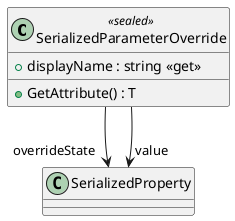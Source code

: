 @startuml
class SerializedParameterOverride <<sealed>> {
    + displayName : string <<get>>
    + GetAttribute() : T
}
SerializedParameterOverride --> "overrideState" SerializedProperty
SerializedParameterOverride --> "value" SerializedProperty
@enduml
